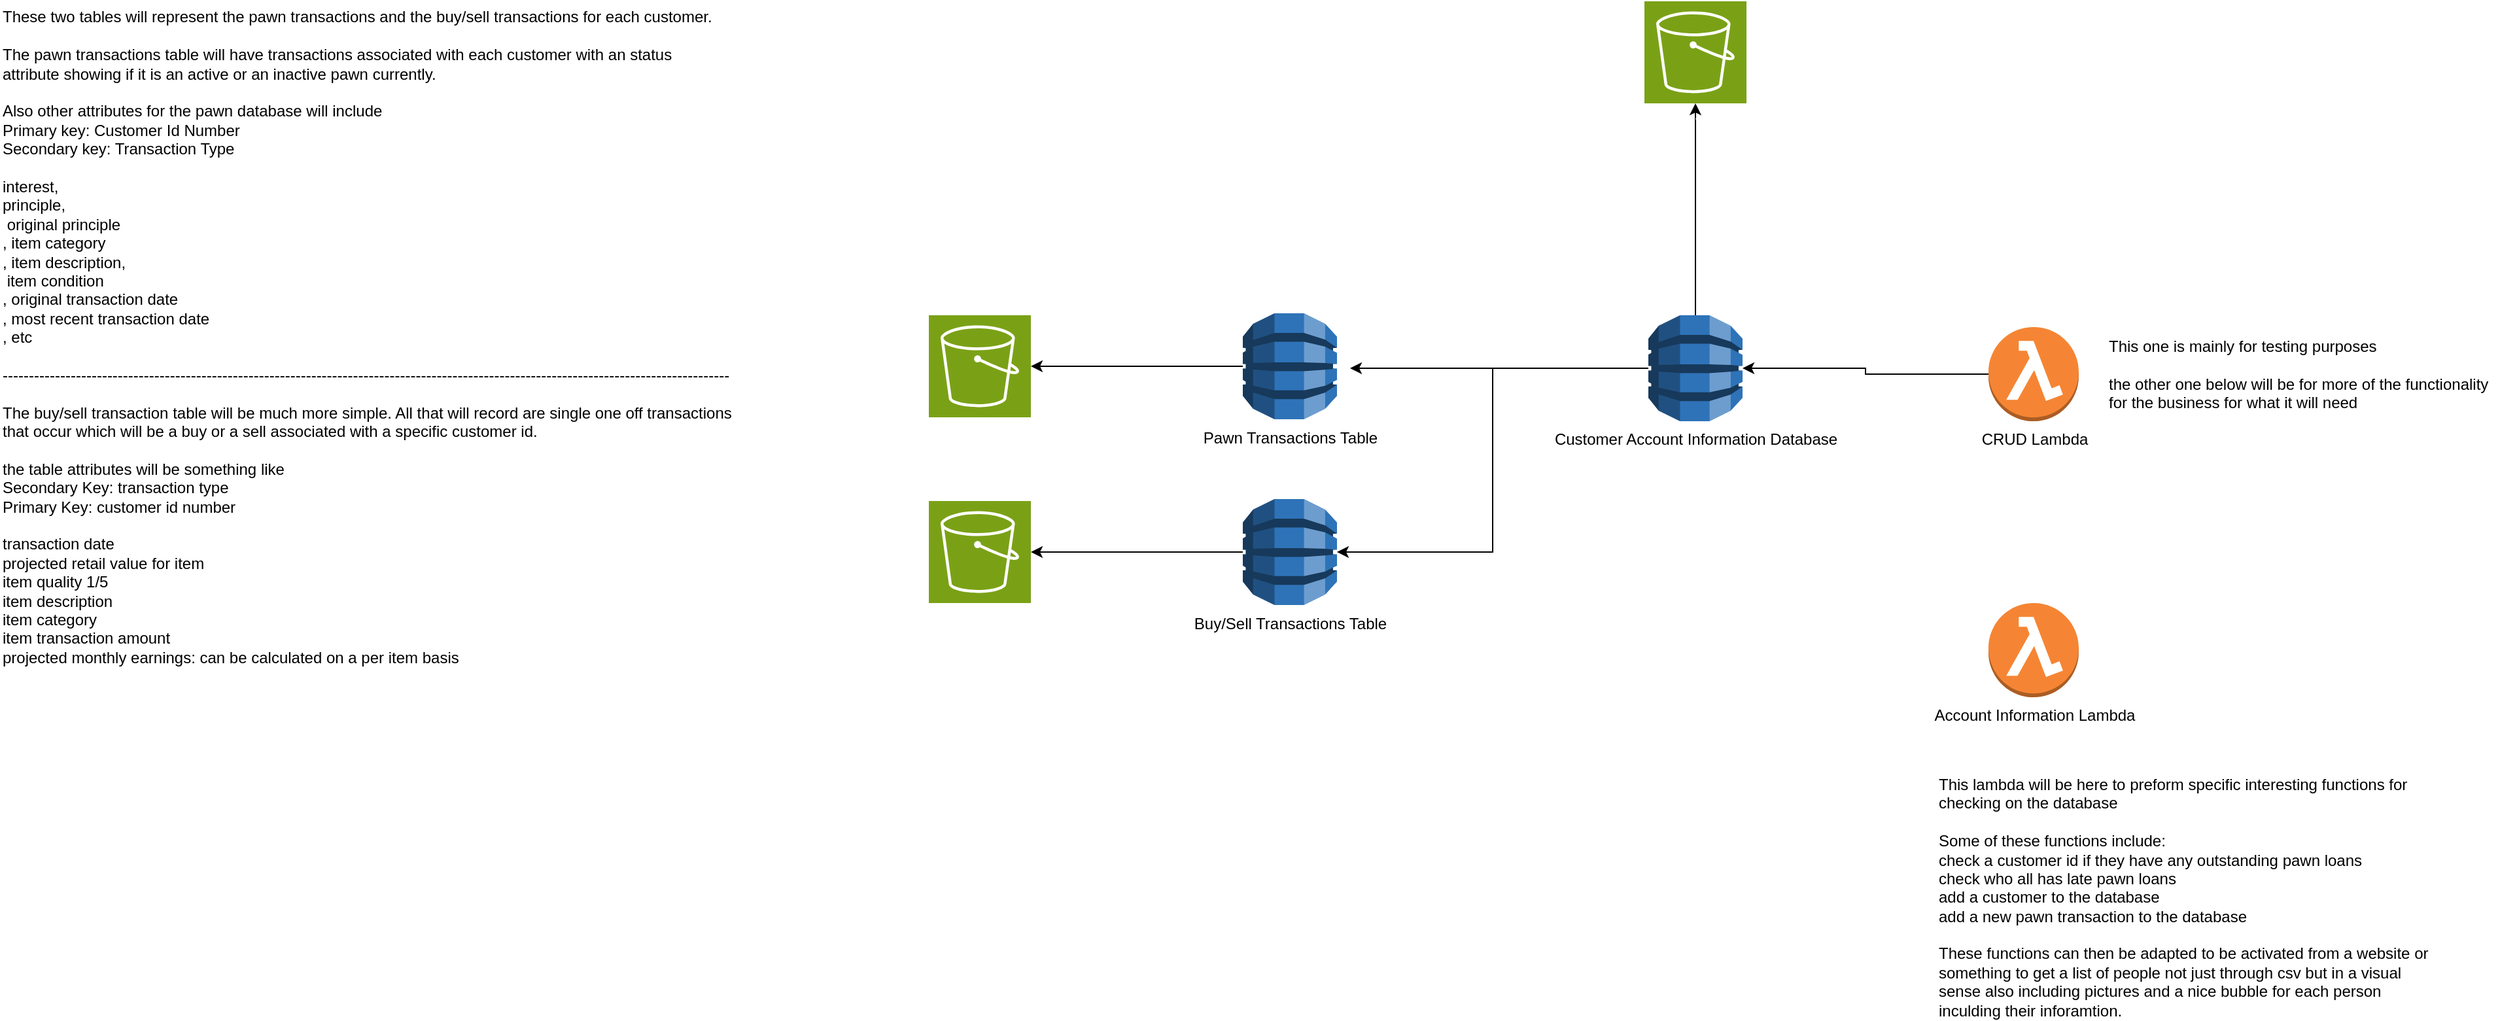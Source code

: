 <mxfile version="24.6.1" type="device">
  <diagram name="Page-1" id="JUo80E58ZNVEpi5yQ0EZ">
    <mxGraphModel dx="1637" dy="1606" grid="1" gridSize="10" guides="1" tooltips="1" connect="1" arrows="1" fold="1" page="1" pageScale="1" pageWidth="850" pageHeight="1100" math="0" shadow="0">
      <root>
        <mxCell id="0" />
        <mxCell id="1" parent="0" />
        <mxCell id="-IUbiqaL9EEUALCf6ftK-22" style="edgeStyle=orthogonalEdgeStyle;rounded=0;orthogonalLoop=1;jettySize=auto;html=1;" edge="1" parent="1" source="-IUbiqaL9EEUALCf6ftK-2" target="-IUbiqaL9EEUALCf6ftK-21">
          <mxGeometry relative="1" as="geometry" />
        </mxCell>
        <mxCell id="-IUbiqaL9EEUALCf6ftK-2" value="Customer Account Information Database" style="outlineConnect=0;dashed=0;verticalLabelPosition=bottom;verticalAlign=top;align=center;html=1;shape=mxgraph.aws3.dynamo_db;fillColor=#2E73B8;gradientColor=none;" vertex="1" parent="1">
          <mxGeometry x="590" y="210" width="72" height="81" as="geometry" />
        </mxCell>
        <mxCell id="-IUbiqaL9EEUALCf6ftK-6" style="edgeStyle=orthogonalEdgeStyle;rounded=0;orthogonalLoop=1;jettySize=auto;html=1;entryX=1;entryY=0.5;entryDx=0;entryDy=0;entryPerimeter=0;" edge="1" parent="1" source="-IUbiqaL9EEUALCf6ftK-2">
          <mxGeometry relative="1" as="geometry">
            <mxPoint x="362" y="250.5" as="targetPoint" />
          </mxGeometry>
        </mxCell>
        <mxCell id="-IUbiqaL9EEUALCf6ftK-11" value="Pawn Transactions Table" style="outlineConnect=0;dashed=0;verticalLabelPosition=bottom;verticalAlign=top;align=center;html=1;shape=mxgraph.aws3.dynamo_db;fillColor=#2E73B8;gradientColor=none;" vertex="1" parent="1">
          <mxGeometry x="280" y="208.5" width="72" height="81" as="geometry" />
        </mxCell>
        <mxCell id="-IUbiqaL9EEUALCf6ftK-26" style="edgeStyle=orthogonalEdgeStyle;rounded=0;orthogonalLoop=1;jettySize=auto;html=1;" edge="1" parent="1" source="-IUbiqaL9EEUALCf6ftK-12" target="-IUbiqaL9EEUALCf6ftK-23">
          <mxGeometry relative="1" as="geometry" />
        </mxCell>
        <mxCell id="-IUbiqaL9EEUALCf6ftK-12" value="Buy/Sell Transactions Table" style="outlineConnect=0;dashed=0;verticalLabelPosition=bottom;verticalAlign=top;align=center;html=1;shape=mxgraph.aws3.dynamo_db;fillColor=#2E73B8;gradientColor=none;" vertex="1" parent="1">
          <mxGeometry x="280" y="350.5" width="72" height="81" as="geometry" />
        </mxCell>
        <mxCell id="-IUbiqaL9EEUALCf6ftK-13" style="edgeStyle=orthogonalEdgeStyle;rounded=0;orthogonalLoop=1;jettySize=auto;html=1;entryX=1;entryY=0.5;entryDx=0;entryDy=0;entryPerimeter=0;" edge="1" parent="1" source="-IUbiqaL9EEUALCf6ftK-2" target="-IUbiqaL9EEUALCf6ftK-12">
          <mxGeometry relative="1" as="geometry" />
        </mxCell>
        <mxCell id="-IUbiqaL9EEUALCf6ftK-14" value="These two tables will represent the pawn transactions and the buy/sell transactions for each customer.&lt;div&gt;&lt;br&gt;&lt;/div&gt;&lt;div&gt;The pawn transactions table will have transactions associated with each customer with an status attribute showing if it is an active or an inactive pawn currently.&lt;/div&gt;&lt;div&gt;&lt;br&gt;&lt;/div&gt;&lt;div&gt;Also other attributes for the pawn database will include&amp;nbsp;&lt;/div&gt;&lt;div&gt;Primary key: Customer Id Number&lt;/div&gt;&lt;div&gt;Secondary key: Transaction Type&lt;/div&gt;&lt;div&gt;&lt;br&gt;&lt;/div&gt;&lt;div&gt;interest,&amp;nbsp;&lt;/div&gt;&lt;div&gt;principle,&lt;/div&gt;&lt;div&gt;&amp;nbsp;original principle&lt;/div&gt;&lt;div&gt;, item category&lt;/div&gt;&lt;div&gt;, item description,&lt;/div&gt;&lt;div&gt;&amp;nbsp;item condition&lt;/div&gt;&lt;div&gt;, original transaction date&lt;/div&gt;&lt;div&gt;, most recent transaction date&lt;/div&gt;&lt;div&gt;, etc&lt;/div&gt;&lt;div&gt;&lt;br&gt;&lt;/div&gt;&lt;div&gt;-----&lt;span style=&quot;background-color: initial;&quot;&gt;-----&lt;/span&gt;&lt;span style=&quot;background-color: initial;&quot;&gt;-----&lt;/span&gt;&lt;span style=&quot;background-color: initial;&quot;&gt;-----&lt;/span&gt;&lt;span style=&quot;background-color: initial;&quot;&gt;-----&lt;/span&gt;&lt;span style=&quot;background-color: initial;&quot;&gt;-----&lt;/span&gt;&lt;span style=&quot;background-color: initial;&quot;&gt;-----&lt;/span&gt;&lt;span style=&quot;background-color: initial;&quot;&gt;-----&lt;/span&gt;&lt;span style=&quot;background-color: initial;&quot;&gt;-----&lt;/span&gt;&lt;span style=&quot;background-color: initial;&quot;&gt;-----&lt;/span&gt;&lt;span style=&quot;background-color: initial;&quot;&gt;-----&lt;/span&gt;&lt;span style=&quot;background-color: initial;&quot;&gt;-----&lt;/span&gt;&lt;span style=&quot;background-color: initial;&quot;&gt;-----&lt;/span&gt;&lt;span style=&quot;background-color: initial;&quot;&gt;-----&lt;/span&gt;&lt;span style=&quot;background-color: initial;&quot;&gt;-----&lt;/span&gt;&lt;span style=&quot;background-color: initial;&quot;&gt;-----&lt;/span&gt;&lt;span style=&quot;background-color: initial;&quot;&gt;-----&lt;/span&gt;&lt;span style=&quot;background-color: initial;&quot;&gt;-----&lt;/span&gt;&lt;span style=&quot;background-color: initial;&quot;&gt;-----&lt;/span&gt;&lt;span style=&quot;background-color: initial;&quot;&gt;-----&lt;/span&gt;&lt;span style=&quot;background-color: initial;&quot;&gt;-----&lt;/span&gt;&lt;span style=&quot;background-color: initial;&quot;&gt;-----&lt;/span&gt;&lt;span style=&quot;background-color: initial;&quot;&gt;-----&lt;/span&gt;&lt;span style=&quot;background-color: initial;&quot;&gt;-----&lt;/span&gt;&lt;span style=&quot;background-color: initial;&quot;&gt;-----&lt;/span&gt;&lt;span style=&quot;background-color: initial;&quot;&gt;-----&lt;/span&gt;&lt;span style=&quot;background-color: initial;&quot;&gt;-----&lt;/span&gt;&lt;span style=&quot;background-color: initial;&quot;&gt;----&lt;/span&gt;&lt;br&gt;&lt;/div&gt;&lt;div&gt;&lt;br&gt;&lt;/div&gt;&lt;div&gt;The buy/sell transaction table will be much more simple. All that will record are single one off transactions that occur which will be a buy or a sell associated with a specific customer id.&lt;/div&gt;&lt;div&gt;&lt;br&gt;&lt;/div&gt;&lt;div&gt;the table attributes will be something like&lt;/div&gt;&lt;div&gt;&lt;div&gt;Secondary Key: transaction type&lt;/div&gt;&lt;div&gt;Primary Key: customer id number&lt;/div&gt;&lt;/div&gt;&lt;div&gt;&lt;br&gt;&lt;/div&gt;&lt;div&gt;transaction date&lt;/div&gt;&lt;div&gt;projected retail value for item&amp;nbsp;&lt;/div&gt;&lt;div&gt;item quality 1/5&lt;/div&gt;&lt;div&gt;item description&lt;/div&gt;&lt;div&gt;item category&lt;/div&gt;&lt;div&gt;item transaction amount&lt;/div&gt;&lt;div&gt;projected monthly earnings: can be calculated on a per item basis&lt;/div&gt;&lt;div&gt;&lt;br&gt;&lt;/div&gt;" style="text;html=1;align=left;verticalAlign=middle;whiteSpace=wrap;rounded=0;" vertex="1" parent="1">
          <mxGeometry x="-670" y="219" width="560" height="30" as="geometry" />
        </mxCell>
        <mxCell id="-IUbiqaL9EEUALCf6ftK-16" style="edgeStyle=orthogonalEdgeStyle;rounded=0;orthogonalLoop=1;jettySize=auto;html=1;" edge="1" parent="1" source="-IUbiqaL9EEUALCf6ftK-15" target="-IUbiqaL9EEUALCf6ftK-2">
          <mxGeometry relative="1" as="geometry" />
        </mxCell>
        <mxCell id="-IUbiqaL9EEUALCf6ftK-15" value="CRUD Lambda" style="outlineConnect=0;dashed=0;verticalLabelPosition=bottom;verticalAlign=top;align=center;html=1;shape=mxgraph.aws3.lambda_function;fillColor=#F58534;gradientColor=none;" vertex="1" parent="1">
          <mxGeometry x="850" y="219" width="69" height="72" as="geometry" />
        </mxCell>
        <mxCell id="-IUbiqaL9EEUALCf6ftK-18" value="Account Information Lambda" style="outlineConnect=0;dashed=0;verticalLabelPosition=bottom;verticalAlign=top;align=center;html=1;shape=mxgraph.aws3.lambda_function;fillColor=#F58534;gradientColor=none;" vertex="1" parent="1">
          <mxGeometry x="850" y="430" width="69" height="72" as="geometry" />
        </mxCell>
        <mxCell id="-IUbiqaL9EEUALCf6ftK-19" value="This lambda will be here to preform specific interesting functions for checking on the database&lt;div&gt;&lt;br&gt;&lt;/div&gt;&lt;div&gt;Some of these functions include:&lt;/div&gt;&lt;div&gt;check a customer id if they have any outstanding pawn loans&lt;/div&gt;&lt;div&gt;check who all has late pawn loans&lt;/div&gt;&lt;div&gt;add a customer to the database&lt;/div&gt;&lt;div&gt;add a new pawn transaction to the database&lt;/div&gt;&lt;div&gt;&lt;br&gt;&lt;/div&gt;&lt;div&gt;These functions can then be adapted to be activated from a website or something to get a list of people not just through csv but in a visual sense also including pictures and a nice bubble for each person inculding their inforamtion.&lt;/div&gt;" style="text;html=1;align=left;verticalAlign=middle;whiteSpace=wrap;rounded=0;" vertex="1" parent="1">
          <mxGeometry x="810" y="640" width="380" height="30" as="geometry" />
        </mxCell>
        <mxCell id="-IUbiqaL9EEUALCf6ftK-20" value="This one is mainly for testing purposes&lt;div&gt;&lt;br&gt;&lt;/div&gt;&lt;div&gt;the other one below will be for more of the functionality for the business for what it will need&lt;/div&gt;" style="text;html=1;align=left;verticalAlign=middle;whiteSpace=wrap;rounded=0;" vertex="1" parent="1">
          <mxGeometry x="940" y="240" width="300" height="30" as="geometry" />
        </mxCell>
        <mxCell id="-IUbiqaL9EEUALCf6ftK-21" value="&lt;font color=&quot;#ffffff&quot;&gt;Customer Pictures portraits&lt;/font&gt;" style="sketch=0;points=[[0,0,0],[0.25,0,0],[0.5,0,0],[0.75,0,0],[1,0,0],[0,1,0],[0.25,1,0],[0.5,1,0],[0.75,1,0],[1,1,0],[0,0.25,0],[0,0.5,0],[0,0.75,0],[1,0.25,0],[1,0.5,0],[1,0.75,0]];outlineConnect=0;fontColor=#232F3E;fillColor=#7AA116;strokeColor=#ffffff;dashed=0;verticalLabelPosition=bottom;verticalAlign=top;align=center;html=1;fontSize=12;fontStyle=0;aspect=fixed;shape=mxgraph.aws4.resourceIcon;resIcon=mxgraph.aws4.s3;" vertex="1" parent="1">
          <mxGeometry x="587" y="-30" width="78" height="78" as="geometry" />
        </mxCell>
        <mxCell id="-IUbiqaL9EEUALCf6ftK-23" value="&lt;font color=&quot;#ffffff&quot;&gt;Customer Pictures buy/sell&lt;/font&gt;" style="sketch=0;points=[[0,0,0],[0.25,0,0],[0.5,0,0],[0.75,0,0],[1,0,0],[0,1,0],[0.25,1,0],[0.5,1,0],[0.75,1,0],[1,1,0],[0,0.25,0],[0,0.5,0],[0,0.75,0],[1,0.25,0],[1,0.5,0],[1,0.75,0]];outlineConnect=0;fontColor=#232F3E;fillColor=#7AA116;strokeColor=#ffffff;dashed=0;verticalLabelPosition=bottom;verticalAlign=top;align=center;html=1;fontSize=12;fontStyle=0;aspect=fixed;shape=mxgraph.aws4.resourceIcon;resIcon=mxgraph.aws4.s3;" vertex="1" parent="1">
          <mxGeometry x="40" y="352" width="78" height="78" as="geometry" />
        </mxCell>
        <mxCell id="-IUbiqaL9EEUALCf6ftK-24" value="&lt;font color=&quot;#ffffff&quot;&gt;Customer Pictures Pawn&lt;/font&gt;" style="sketch=0;points=[[0,0,0],[0.25,0,0],[0.5,0,0],[0.75,0,0],[1,0,0],[0,1,0],[0.25,1,0],[0.5,1,0],[0.75,1,0],[1,1,0],[0,0.25,0],[0,0.5,0],[0,0.75,0],[1,0.25,0],[1,0.5,0],[1,0.75,0]];outlineConnect=0;fontColor=#232F3E;fillColor=#7AA116;strokeColor=#ffffff;dashed=0;verticalLabelPosition=bottom;verticalAlign=top;align=center;html=1;fontSize=12;fontStyle=0;aspect=fixed;shape=mxgraph.aws4.resourceIcon;resIcon=mxgraph.aws4.s3;" vertex="1" parent="1">
          <mxGeometry x="40" y="210" width="78" height="78" as="geometry" />
        </mxCell>
        <mxCell id="-IUbiqaL9EEUALCf6ftK-25" style="edgeStyle=orthogonalEdgeStyle;rounded=0;orthogonalLoop=1;jettySize=auto;html=1;entryX=1;entryY=0.5;entryDx=0;entryDy=0;entryPerimeter=0;" edge="1" parent="1" source="-IUbiqaL9EEUALCf6ftK-11" target="-IUbiqaL9EEUALCf6ftK-24">
          <mxGeometry relative="1" as="geometry" />
        </mxCell>
      </root>
    </mxGraphModel>
  </diagram>
</mxfile>
